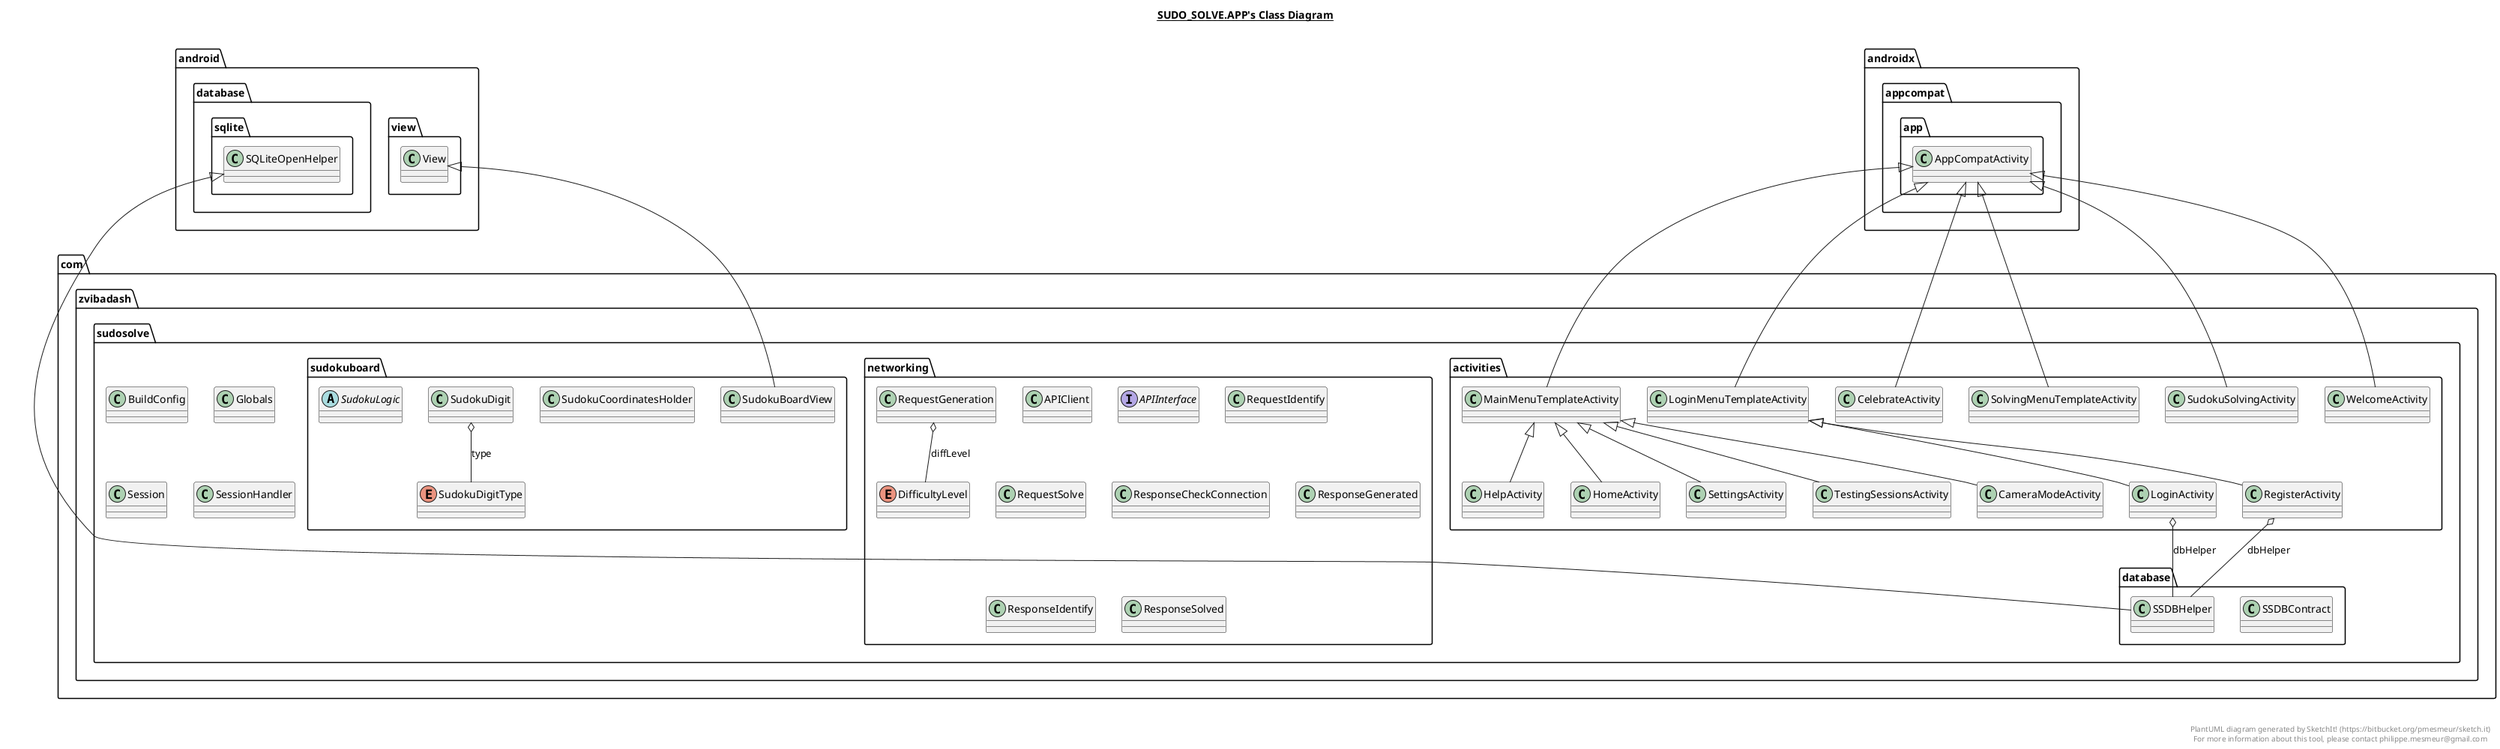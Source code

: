 @startuml

title __SUDO_SOLVE.APP's Class Diagram__\n

  namespace com.zvibadash.sudosolve {
    class com.zvibadash.sudosolve.BuildConfig {
    }
  }
  

  namespace com.zvibadash.sudosolve {
    class com.zvibadash.sudosolve.Globals {
    }
  }
  

  namespace com.zvibadash.sudosolve {
    class com.zvibadash.sudosolve.Session {
    }
  }
  

  namespace com.zvibadash.sudosolve {
    class com.zvibadash.sudosolve.SessionHandler {
    }
  }
  

  namespace com.zvibadash.sudosolve {
    namespace activities {
      class com.zvibadash.sudosolve.activities.CameraModeActivity {
      }
    }
  }
  

  namespace com.zvibadash.sudosolve {
    namespace activities {
      class com.zvibadash.sudosolve.activities.CelebrateActivity {
      }
    }
  }
  

  namespace com.zvibadash.sudosolve {
    namespace activities {
      class com.zvibadash.sudosolve.activities.HelpActivity {
      }
    }
  }
  

  namespace com.zvibadash.sudosolve {
    namespace activities {
      class com.zvibadash.sudosolve.activities.HomeActivity {
      }
    }
  }
  

  namespace com.zvibadash.sudosolve {
    namespace activities {
      class com.zvibadash.sudosolve.activities.LoginActivity {
      }
    }
  }
  

  namespace com.zvibadash.sudosolve {
    namespace activities {
      class com.zvibadash.sudosolve.activities.LoginMenuTemplateActivity {
      }
    }
  }
  

  namespace com.zvibadash.sudosolve {
    namespace activities {
      class com.zvibadash.sudosolve.activities.MainMenuTemplateActivity {
      }
    }
  }
  

  namespace com.zvibadash.sudosolve {
    namespace activities {
      class com.zvibadash.sudosolve.activities.RegisterActivity {
      }
    }
  }
  

  namespace com.zvibadash.sudosolve {
    namespace activities {
      class com.zvibadash.sudosolve.activities.SettingsActivity {
      }
    }
  }
  

  namespace com.zvibadash.sudosolve {
    namespace activities {
      class com.zvibadash.sudosolve.activities.SolvingMenuTemplateActivity {
      }
    }
  }
  

  namespace com.zvibadash.sudosolve {
    namespace activities {
      class com.zvibadash.sudosolve.activities.SudokuSolvingActivity {
      }
    }
  }
  

  namespace com.zvibadash.sudosolve {
    namespace activities {
      class com.zvibadash.sudosolve.activities.TestingSessionsActivity {
      }
    }
  }
  

  namespace com.zvibadash.sudosolve {
    namespace activities {
      class com.zvibadash.sudosolve.activities.WelcomeActivity {
      }
    }
  }
  

  namespace com.zvibadash.sudosolve {
    namespace database {
      class com.zvibadash.sudosolve.database.SSDBContract {
      }
    }
  }
  

  namespace com.zvibadash.sudosolve {
    namespace database {
      class com.zvibadash.sudosolve.database.SSDBHelper {
      }
    }
  }
  

  namespace com.zvibadash.sudosolve {
    namespace networking {
      class com.zvibadash.sudosolve.networking.APIClient {
      }
    }
  }
  

  namespace com.zvibadash.sudosolve {
    namespace networking {
      interface com.zvibadash.sudosolve.networking.APIInterface {
      }
    }
  }
  

  namespace com.zvibadash.sudosolve {
    namespace networking {
      enum DifficultyLevel {
      }
    }
  }
  

  namespace com.zvibadash.sudosolve {
    namespace networking {
      class com.zvibadash.sudosolve.networking.RequestGeneration {
      }
    }
  }
  

  namespace com.zvibadash.sudosolve {
    namespace networking {
      class com.zvibadash.sudosolve.networking.RequestIdentify {
      }
    }
  }
  

  namespace com.zvibadash.sudosolve {
    namespace networking {
      class com.zvibadash.sudosolve.networking.RequestSolve {
      }
    }
  }
  

  namespace com.zvibadash.sudosolve {
    namespace networking {
      class com.zvibadash.sudosolve.networking.ResponseCheckConnection {
      }
    }
  }
  

  namespace com.zvibadash.sudosolve {
    namespace networking {
      class com.zvibadash.sudosolve.networking.ResponseGenerated {
      }
    }
  }
  

  namespace com.zvibadash.sudosolve {
    namespace networking {
      class com.zvibadash.sudosolve.networking.ResponseIdentify {
      }
    }
  }
  

  namespace com.zvibadash.sudosolve {
    namespace networking {
      class com.zvibadash.sudosolve.networking.ResponseSolved {
      }
    }
  }
  

  namespace com.zvibadash.sudosolve {
    namespace sudokuboard {
      class com.zvibadash.sudosolve.sudokuboard.SudokuBoardView {
      }
    }
  }
  

  namespace com.zvibadash.sudosolve {
    namespace sudokuboard {
      class com.zvibadash.sudosolve.sudokuboard.SudokuCoordinatesHolder {
      }
    }
  }
  

  namespace com.zvibadash.sudosolve {
    namespace sudokuboard {
      class com.zvibadash.sudosolve.sudokuboard.SudokuDigit {
      }
    }
  }
  

  namespace com.zvibadash.sudosolve {
    namespace sudokuboard {
      enum SudokuDigitType {
      }
    }
  }
  

  namespace com.zvibadash.sudosolve {
    namespace sudokuboard {
      abstract class com.zvibadash.sudosolve.sudokuboard.SudokuLogic {
      }
    }
  }
  

  com.zvibadash.sudosolve.activities.CameraModeActivity -up-|> com.zvibadash.sudosolve.activities.MainMenuTemplateActivity
  com.zvibadash.sudosolve.activities.CelebrateActivity -up-|> androidx.appcompat.app.AppCompatActivity
  com.zvibadash.sudosolve.activities.HelpActivity -up-|> com.zvibadash.sudosolve.activities.MainMenuTemplateActivity
  com.zvibadash.sudosolve.activities.HomeActivity -up-|> com.zvibadash.sudosolve.activities.MainMenuTemplateActivity
  com.zvibadash.sudosolve.activities.LoginActivity -up-|> com.zvibadash.sudosolve.activities.LoginMenuTemplateActivity
  com.zvibadash.sudosolve.activities.LoginActivity o-- com.zvibadash.sudosolve.database.SSDBHelper : dbHelper
  com.zvibadash.sudosolve.activities.LoginMenuTemplateActivity -up-|> androidx.appcompat.app.AppCompatActivity
  com.zvibadash.sudosolve.activities.MainMenuTemplateActivity -up-|> androidx.appcompat.app.AppCompatActivity
  com.zvibadash.sudosolve.activities.RegisterActivity -up-|> com.zvibadash.sudosolve.activities.LoginMenuTemplateActivity
  com.zvibadash.sudosolve.activities.RegisterActivity o-- com.zvibadash.sudosolve.database.SSDBHelper : dbHelper
  com.zvibadash.sudosolve.activities.SettingsActivity -up-|> com.zvibadash.sudosolve.activities.MainMenuTemplateActivity
  com.zvibadash.sudosolve.activities.SolvingMenuTemplateActivity -up-|> androidx.appcompat.app.AppCompatActivity
  com.zvibadash.sudosolve.activities.SudokuSolvingActivity -up-|> androidx.appcompat.app.AppCompatActivity
  com.zvibadash.sudosolve.activities.TestingSessionsActivity -up-|> com.zvibadash.sudosolve.activities.MainMenuTemplateActivity
  com.zvibadash.sudosolve.activities.WelcomeActivity -up-|> androidx.appcompat.app.AppCompatActivity
  com.zvibadash.sudosolve.database.SSDBHelper -up-|> android.database.sqlite.SQLiteOpenHelper
  com.zvibadash.sudosolve.networking.RequestGeneration o-- com.zvibadash.sudosolve.networking.DifficultyLevel : diffLevel
  com.zvibadash.sudosolve.sudokuboard.SudokuBoardView -up-|> android.view.View
  com.zvibadash.sudosolve.sudokuboard.SudokuDigit o-- com.zvibadash.sudosolve.sudokuboard.SudokuDigitType : type


right footer


PlantUML diagram generated by SketchIt! (https://bitbucket.org/pmesmeur/sketch.it)
For more information about this tool, please contact philippe.mesmeur@gmail.com
endfooter

@enduml
